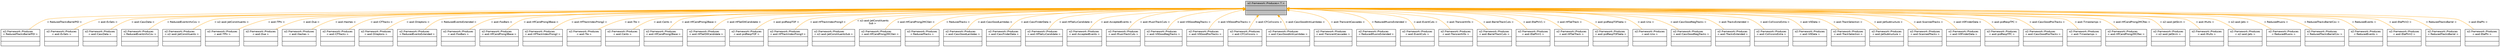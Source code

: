digraph "o2::framework::Produces&lt; T &gt;"
{
 // INTERACTIVE_SVG=YES
  bgcolor="transparent";
  edge [fontname="Helvetica",fontsize="10",labelfontname="Helvetica",labelfontsize="10"];
  node [fontname="Helvetica",fontsize="10",shape=record];
  Node0 [label="{o2::framework::Produces\< T \>\n||}",height=0.2,width=0.4,color="black", fillcolor="grey75", style="filled", fontcolor="black"];
  Node0 -> Node1 [dir="back",color="orange",fontsize="10",style="solid",label=" \< ReducedTracksBarrelPID \>" ,fontname="Helvetica"];
  Node1 [label="{o2::framework::Produces\l\< ReducedTracksBarrelPID \>\n||}",height=0.2,width=0.4,color="black",URL="$d6/d86/structo2_1_1framework_1_1Produces.html"];
  Node0 -> Node2 [dir="back",color="orange",fontsize="10",style="solid",label=" \< aod::EvSels \>" ,fontname="Helvetica"];
  Node2 [label="{o2::framework::Produces\l\< aod::EvSels \>\n||}",height=0.2,width=0.4,color="black",URL="$d6/d86/structo2_1_1framework_1_1Produces.html"];
  Node0 -> Node3 [dir="back",color="orange",fontsize="10",style="solid",label=" \< aod::CascData \>" ,fontname="Helvetica"];
  Node3 [label="{o2::framework::Produces\l\< aod::CascData \>\n||}",height=0.2,width=0.4,color="black",URL="$d6/d86/structo2_1_1framework_1_1Produces.html"];
  Node0 -> Node4 [dir="back",color="orange",fontsize="10",style="solid",label=" \< ReducedEventsVtxCov \>" ,fontname="Helvetica"];
  Node4 [label="{o2::framework::Produces\l\< ReducedEventsVtxCov \>\n||}",height=0.2,width=0.4,color="black",URL="$d6/d86/structo2_1_1framework_1_1Produces.html"];
  Node0 -> Node5 [dir="back",color="orange",fontsize="10",style="solid",label=" \< o2::aod::JetConstituents \>" ,fontname="Helvetica"];
  Node5 [label="{o2::framework::Produces\l\< o2::aod::JetConstituents \>\n||}",height=0.2,width=0.4,color="black",URL="$d6/d86/structo2_1_1framework_1_1Produces.html"];
  Node0 -> Node6 [dir="back",color="orange",fontsize="10",style="solid",label=" \< aod::TPhi \>" ,fontname="Helvetica"];
  Node6 [label="{o2::framework::Produces\l\< aod::TPhi \>\n||}",height=0.2,width=0.4,color="black",URL="$d6/d86/structo2_1_1framework_1_1Produces.html"];
  Node0 -> Node7 [dir="back",color="orange",fontsize="10",style="solid",label=" \< aod::Due \>" ,fontname="Helvetica"];
  Node7 [label="{o2::framework::Produces\l\< aod::Due \>\n||}",height=0.2,width=0.4,color="black",URL="$d6/d86/structo2_1_1framework_1_1Produces.html"];
  Node0 -> Node8 [dir="back",color="orange",fontsize="10",style="solid",label=" \< aod::Hashes \>" ,fontname="Helvetica"];
  Node8 [label="{o2::framework::Produces\l\< aod::Hashes \>\n||}",height=0.2,width=0.4,color="black",URL="$d6/d86/structo2_1_1framework_1_1Produces.html"];
  Node0 -> Node9 [dir="back",color="orange",fontsize="10",style="solid",label=" \< aod::CFTracks \>" ,fontname="Helvetica"];
  Node9 [label="{o2::framework::Produces\l\< aod::CFTracks \>\n||}",height=0.2,width=0.4,color="black",URL="$d6/d86/structo2_1_1framework_1_1Produces.html"];
  Node0 -> Node10 [dir="back",color="orange",fontsize="10",style="solid",label=" \< aod::Dileptons \>" ,fontname="Helvetica"];
  Node10 [label="{o2::framework::Produces\l\< aod::Dileptons \>\n||}",height=0.2,width=0.4,color="black",URL="$d6/d86/structo2_1_1framework_1_1Produces.html"];
  Node0 -> Node11 [dir="back",color="orange",fontsize="10",style="solid",label=" \< ReducedEventsExtended \>" ,fontname="Helvetica"];
  Node11 [label="{o2::framework::Produces\l\< ReducedEventsExtended \>\n||}",height=0.2,width=0.4,color="black",URL="$d6/d86/structo2_1_1framework_1_1Produces.html"];
  Node0 -> Node12 [dir="back",color="orange",fontsize="10",style="solid",label=" \< aod::FooBars \>" ,fontname="Helvetica"];
  Node12 [label="{o2::framework::Produces\l\< aod::FooBars \>\n||}",height=0.2,width=0.4,color="black",URL="$d6/d86/structo2_1_1framework_1_1Produces.html"];
  Node0 -> Node13 [dir="back",color="orange",fontsize="10",style="solid",label=" \< aod::HfCandProng3Base \>" ,fontname="Helvetica"];
  Node13 [label="{o2::framework::Produces\l\< aod::HfCandProng3Base \>\n||}",height=0.2,width=0.4,color="black",URL="$d6/d86/structo2_1_1framework_1_1Produces.html"];
  Node0 -> Node14 [dir="back",color="orange",fontsize="10",style="solid",label=" \< aod::HfTrackIndexProng2 \>" ,fontname="Helvetica"];
  Node14 [label="{o2::framework::Produces\l\< aod::HfTrackIndexProng2 \>\n||}",height=0.2,width=0.4,color="black",URL="$d6/d86/structo2_1_1framework_1_1Produces.html"];
  Node0 -> Node15 [dir="back",color="orange",fontsize="10",style="solid",label=" \< aod::Tre \>" ,fontname="Helvetica"];
  Node15 [label="{o2::framework::Produces\l\< aod::Tre \>\n||}",height=0.2,width=0.4,color="black",URL="$d6/d86/structo2_1_1framework_1_1Produces.html"];
  Node0 -> Node16 [dir="back",color="orange",fontsize="10",style="solid",label=" \< aod::Cents \>" ,fontname="Helvetica"];
  Node16 [label="{o2::framework::Produces\l\< aod::Cents \>\n||}",height=0.2,width=0.4,color="black",URL="$d6/d86/structo2_1_1framework_1_1Produces.html"];
  Node0 -> Node17 [dir="back",color="orange",fontsize="10",style="solid",label=" \< aod::HfCandProng2Base \>" ,fontname="Helvetica"];
  Node17 [label="{o2::framework::Produces\l\< aod::HfCandProng2Base \>\n||}",height=0.2,width=0.4,color="black",URL="$d6/d86/structo2_1_1framework_1_1Produces.html"];
  Node0 -> Node18 [dir="back",color="orange",fontsize="10",style="solid",label=" \< aod::HFSelD0Candidate \>" ,fontname="Helvetica"];
  Node18 [label="{o2::framework::Produces\l\< aod::HFSelD0Candidate \>\n||}",height=0.2,width=0.4,color="black",URL="$d6/d86/structo2_1_1framework_1_1Produces.html"];
  Node0 -> Node19 [dir="back",color="orange",fontsize="10",style="solid",label=" \< aod::pidRespTOF \>" ,fontname="Helvetica"];
  Node19 [label="{o2::framework::Produces\l\< aod::pidRespTOF \>\n||}",height=0.2,width=0.4,color="black",URL="$d6/d86/structo2_1_1framework_1_1Produces.html"];
  Node0 -> Node20 [dir="back",color="orange",fontsize="10",style="solid",label=" \< aod::HfTrackIndexProng3 \>" ,fontname="Helvetica"];
  Node20 [label="{o2::framework::Produces\l\< aod::HfTrackIndexProng3 \>\n||}",height=0.2,width=0.4,color="black",URL="$d6/d86/structo2_1_1framework_1_1Produces.html"];
  Node0 -> Node21 [dir="back",color="orange",fontsize="10",style="solid",label=" \< o2::aod::JetConstituents\lSub \>" ,fontname="Helvetica"];
  Node21 [label="{o2::framework::Produces\l\< o2::aod::JetConstituentsSub \>\n||}",height=0.2,width=0.4,color="black",URL="$d6/d86/structo2_1_1framework_1_1Produces.html"];
  Node0 -> Node22 [dir="back",color="orange",fontsize="10",style="solid",label=" \< aod::HfCandProng2MCGen \>" ,fontname="Helvetica"];
  Node22 [label="{o2::framework::Produces\l\< aod::HfCandProng2MCGen \>\n||}",height=0.2,width=0.4,color="black",URL="$d6/d86/structo2_1_1framework_1_1Produces.html"];
  Node0 -> Node23 [dir="back",color="orange",fontsize="10",style="solid",label=" \< ReducedTracks \>" ,fontname="Helvetica"];
  Node23 [label="{o2::framework::Produces\l\< ReducedTracks \>\n||}",height=0.2,width=0.4,color="black",URL="$d6/d86/structo2_1_1framework_1_1Produces.html"];
  Node0 -> Node24 [dir="back",color="orange",fontsize="10",style="solid",label=" \< aod::CascGoodLambdas \>" ,fontname="Helvetica"];
  Node24 [label="{o2::framework::Produces\l\< aod::CascGoodLambdas \>\n||}",height=0.2,width=0.4,color="black",URL="$d6/d86/structo2_1_1framework_1_1Produces.html"];
  Node0 -> Node25 [dir="back",color="orange",fontsize="10",style="solid",label=" \< aod::CascFinderData \>" ,fontname="Helvetica"];
  Node25 [label="{o2::framework::Produces\l\< aod::CascFinderData \>\n||}",height=0.2,width=0.4,color="black",URL="$d6/d86/structo2_1_1framework_1_1Produces.html"];
  Node0 -> Node26 [dir="back",color="orange",fontsize="10",style="solid",label=" \< aod::HFSelLcCandidate \>" ,fontname="Helvetica"];
  Node26 [label="{o2::framework::Produces\l\< aod::HFSelLcCandidate \>\n||}",height=0.2,width=0.4,color="black",URL="$d6/d86/structo2_1_1framework_1_1Produces.html"];
  Node0 -> Node27 [dir="back",color="orange",fontsize="10",style="solid",label=" \< aod::AcceptedEvents \>" ,fontname="Helvetica"];
  Node27 [label="{o2::framework::Produces\l\< aod::AcceptedEvents \>\n||}",height=0.2,width=0.4,color="black",URL="$d6/d86/structo2_1_1framework_1_1Produces.html"];
  Node0 -> Node28 [dir="back",color="orange",fontsize="10",style="solid",label=" \< aod::MuonTrackCuts \>" ,fontname="Helvetica"];
  Node28 [label="{o2::framework::Produces\l\< aod::MuonTrackCuts \>\n||}",height=0.2,width=0.4,color="black",URL="$d6/d86/structo2_1_1framework_1_1Produces.html"];
  Node0 -> Node29 [dir="back",color="orange",fontsize="10",style="solid",label=" \< aod::V0GoodNegTracks \>" ,fontname="Helvetica"];
  Node29 [label="{o2::framework::Produces\l\< aod::V0GoodNegTracks \>\n||}",height=0.2,width=0.4,color="black",URL="$d6/d86/structo2_1_1framework_1_1Produces.html"];
  Node0 -> Node30 [dir="back",color="orange",fontsize="10",style="solid",label=" \< aod::V0GoodPosTracks \>" ,fontname="Helvetica"];
  Node30 [label="{o2::framework::Produces\l\< aod::V0GoodPosTracks \>\n||}",height=0.2,width=0.4,color="black",URL="$d6/d86/structo2_1_1framework_1_1Produces.html"];
  Node0 -> Node31 [dir="back",color="orange",fontsize="10",style="solid",label=" \< aod::CFCollisions \>" ,fontname="Helvetica"];
  Node31 [label="{o2::framework::Produces\l\< aod::CFCollisions \>\n||}",height=0.2,width=0.4,color="black",URL="$d6/d86/structo2_1_1framework_1_1Produces.html"];
  Node0 -> Node32 [dir="back",color="orange",fontsize="10",style="solid",label=" \< aod::CascGoodAntiLambdas \>" ,fontname="Helvetica"];
  Node32 [label="{o2::framework::Produces\l\< aod::CascGoodAntiLambdas \>\n||}",height=0.2,width=0.4,color="black",URL="$d6/d86/structo2_1_1framework_1_1Produces.html"];
  Node0 -> Node33 [dir="back",color="orange",fontsize="10",style="solid",label=" \< aod::TransientCascades \>" ,fontname="Helvetica"];
  Node33 [label="{o2::framework::Produces\l\< aod::TransientCascades \>\n||}",height=0.2,width=0.4,color="black",URL="$d6/d86/structo2_1_1framework_1_1Produces.html"];
  Node0 -> Node34 [dir="back",color="orange",fontsize="10",style="solid",label=" \< ReducedMuonsExtended \>" ,fontname="Helvetica"];
  Node34 [label="{o2::framework::Produces\l\< ReducedMuonsExtended \>\n||}",height=0.2,width=0.4,color="black",URL="$d6/d86/structo2_1_1framework_1_1Produces.html"];
  Node0 -> Node35 [dir="back",color="orange",fontsize="10",style="solid",label=" \< aod::EventCuts \>" ,fontname="Helvetica"];
  Node35 [label="{o2::framework::Produces\l\< aod::EventCuts \>\n||}",height=0.2,width=0.4,color="black",URL="$d6/d86/structo2_1_1framework_1_1Produces.html"];
  Node0 -> Node36 [dir="back",color="orange",fontsize="10",style="solid",label=" \< aod::TransientV0s \>" ,fontname="Helvetica"];
  Node36 [label="{o2::framework::Produces\l\< aod::TransientV0s \>\n||}",height=0.2,width=0.4,color="black",URL="$d6/d86/structo2_1_1framework_1_1Produces.html"];
  Node0 -> Node37 [dir="back",color="orange",fontsize="10",style="solid",label=" \< aod::BarrelTrackCuts \>" ,fontname="Helvetica"];
  Node37 [label="{o2::framework::Produces\l\< aod::BarrelTrackCuts \>\n||}",height=0.2,width=0.4,color="black",URL="$d6/d86/structo2_1_1framework_1_1Produces.html"];
  Node0 -> Node38 [dir="back",color="orange",fontsize="10",style="solid",label=" \< aod::EtaPhiV1 \>" ,fontname="Helvetica"];
  Node38 [label="{o2::framework::Produces\l\< aod::EtaPhiV1 \>\n||}",height=0.2,width=0.4,color="black",URL="$d6/d86/structo2_1_1framework_1_1Produces.html"];
  Node0 -> Node39 [dir="back",color="orange",fontsize="10",style="solid",label=" \< aod::HFSelTrack \>" ,fontname="Helvetica"];
  Node39 [label="{o2::framework::Produces\l\< aod::HFSelTrack \>\n||}",height=0.2,width=0.4,color="black",URL="$d6/d86/structo2_1_1framework_1_1Produces.html"];
  Node0 -> Node40 [dir="back",color="orange",fontsize="10",style="solid",label=" \< aod::pidRespTOFbeta \>" ,fontname="Helvetica"];
  Node40 [label="{o2::framework::Produces\l\< aod::pidRespTOFbeta \>\n||}",height=0.2,width=0.4,color="black",URL="$d6/d86/structo2_1_1framework_1_1Produces.html"];
  Node0 -> Node41 [dir="back",color="orange",fontsize="10",style="solid",label=" \< aod::Uno \>" ,fontname="Helvetica"];
  Node41 [label="{o2::framework::Produces\l\< aod::Uno \>\n||}",height=0.2,width=0.4,color="black",URL="$d6/d86/structo2_1_1framework_1_1Produces.html"];
  Node0 -> Node42 [dir="back",color="orange",fontsize="10",style="solid",label=" \< aod::CascGoodNegTracks \>" ,fontname="Helvetica"];
  Node42 [label="{o2::framework::Produces\l\< aod::CascGoodNegTracks \>\n||}",height=0.2,width=0.4,color="black",URL="$d6/d86/structo2_1_1framework_1_1Produces.html"];
  Node0 -> Node43 [dir="back",color="orange",fontsize="10",style="solid",label=" \< aod::TracksExtended \>" ,fontname="Helvetica"];
  Node43 [label="{o2::framework::Produces\l\< aod::TracksExtended \>\n||}",height=0.2,width=0.4,color="black",URL="$d6/d86/structo2_1_1framework_1_1Produces.html"];
  Node0 -> Node44 [dir="back",color="orange",fontsize="10",style="solid",label=" \< aod::CollisionsExtra \>" ,fontname="Helvetica"];
  Node44 [label="{o2::framework::Produces\l\< aod::CollisionsExtra \>\n||}",height=0.2,width=0.4,color="black",URL="$d6/d86/structo2_1_1framework_1_1Produces.html"];
  Node0 -> Node45 [dir="back",color="orange",fontsize="10",style="solid",label=" \< aod::V0Data \>" ,fontname="Helvetica"];
  Node45 [label="{o2::framework::Produces\l\< aod::V0Data \>\n||}",height=0.2,width=0.4,color="black",URL="$d6/d86/structo2_1_1framework_1_1Produces.html"];
  Node0 -> Node46 [dir="back",color="orange",fontsize="10",style="solid",label=" \< aod::TrackSelection \>" ,fontname="Helvetica"];
  Node46 [label="{o2::framework::Produces\l\< aod::TrackSelection \>\n||}",height=0.2,width=0.4,color="black",URL="$d6/d86/structo2_1_1framework_1_1Produces.html"];
  Node0 -> Node47 [dir="back",color="orange",fontsize="10",style="solid",label=" \< aod::JetSubtructure \>" ,fontname="Helvetica"];
  Node47 [label="{o2::framework::Produces\l\< aod::JetSubtructure \>\n||}",height=0.2,width=0.4,color="black",URL="$d6/d86/structo2_1_1framework_1_1Produces.html"];
  Node0 -> Node48 [dir="back",color="orange",fontsize="10",style="solid",label=" \< aod::ScannedTracks \>" ,fontname="Helvetica"];
  Node48 [label="{o2::framework::Produces\l\< aod::ScannedTracks \>\n||}",height=0.2,width=0.4,color="black",URL="$d6/d86/structo2_1_1framework_1_1Produces.html"];
  Node0 -> Node49 [dir="back",color="orange",fontsize="10",style="solid",label=" \< aod::V0FinderData \>" ,fontname="Helvetica"];
  Node49 [label="{o2::framework::Produces\l\< aod::V0FinderData \>\n||}",height=0.2,width=0.4,color="black",URL="$d6/d86/structo2_1_1framework_1_1Produces.html"];
  Node0 -> Node50 [dir="back",color="orange",fontsize="10",style="solid",label=" \< aod::pidRespTPC \>" ,fontname="Helvetica"];
  Node50 [label="{o2::framework::Produces\l\< aod::pidRespTPC \>\n||}",height=0.2,width=0.4,color="black",URL="$d6/d86/structo2_1_1framework_1_1Produces.html"];
  Node0 -> Node51 [dir="back",color="orange",fontsize="10",style="solid",label=" \< aod::CascGoodPosTracks \>" ,fontname="Helvetica"];
  Node51 [label="{o2::framework::Produces\l\< aod::CascGoodPosTracks \>\n||}",height=0.2,width=0.4,color="black",URL="$d6/d86/structo2_1_1framework_1_1Produces.html"];
  Node0 -> Node52 [dir="back",color="orange",fontsize="10",style="solid",label=" \< aod::Timestamps \>" ,fontname="Helvetica"];
  Node52 [label="{o2::framework::Produces\l\< aod::Timestamps \>\n||}",height=0.2,width=0.4,color="black",URL="$d6/d86/structo2_1_1framework_1_1Produces.html"];
  Node0 -> Node53 [dir="back",color="orange",fontsize="10",style="solid",label=" \< aod::HfCandProng2MCRec \>" ,fontname="Helvetica"];
  Node53 [label="{o2::framework::Produces\l\< aod::HfCandProng2MCRec \>\n||}",height=0.2,width=0.4,color="black",URL="$d6/d86/structo2_1_1framework_1_1Produces.html"];
  Node0 -> Node54 [dir="back",color="orange",fontsize="10",style="solid",label=" \< o2::aod::JetSkim \>" ,fontname="Helvetica"];
  Node54 [label="{o2::framework::Produces\l\< o2::aod::JetSkim \>\n||}",height=0.2,width=0.4,color="black",URL="$d6/d86/structo2_1_1framework_1_1Produces.html"];
  Node0 -> Node55 [dir="back",color="orange",fontsize="10",style="solid",label=" \< aod::Mults \>" ,fontname="Helvetica"];
  Node55 [label="{o2::framework::Produces\l\< aod::Mults \>\n||}",height=0.2,width=0.4,color="black",URL="$d6/d86/structo2_1_1framework_1_1Produces.html"];
  Node0 -> Node56 [dir="back",color="orange",fontsize="10",style="solid",label=" \< o2::aod::Jets \>" ,fontname="Helvetica"];
  Node56 [label="{o2::framework::Produces\l\< o2::aod::Jets \>\n||}",height=0.2,width=0.4,color="black",URL="$d6/d86/structo2_1_1framework_1_1Produces.html"];
  Node0 -> Node57 [dir="back",color="orange",fontsize="10",style="solid",label=" \< ReducedMuons \>" ,fontname="Helvetica"];
  Node57 [label="{o2::framework::Produces\l\< ReducedMuons \>\n||}",height=0.2,width=0.4,color="black",URL="$d6/d86/structo2_1_1framework_1_1Produces.html"];
  Node0 -> Node58 [dir="back",color="orange",fontsize="10",style="solid",label=" \< ReducedTracksBarrelCov \>" ,fontname="Helvetica"];
  Node58 [label="{o2::framework::Produces\l\< ReducedTracksBarrelCov \>\n||}",height=0.2,width=0.4,color="black",URL="$d6/d86/structo2_1_1framework_1_1Produces.html"];
  Node0 -> Node59 [dir="back",color="orange",fontsize="10",style="solid",label=" \< ReducedEvents \>" ,fontname="Helvetica"];
  Node59 [label="{o2::framework::Produces\l\< ReducedEvents \>\n||}",height=0.2,width=0.4,color="black",URL="$d6/d86/structo2_1_1framework_1_1Produces.html"];
  Node0 -> Node60 [dir="back",color="orange",fontsize="10",style="solid",label=" \< aod::EtaPhiV2 \>" ,fontname="Helvetica"];
  Node60 [label="{o2::framework::Produces\l\< aod::EtaPhiV2 \>\n||}",height=0.2,width=0.4,color="black",URL="$d6/d86/structo2_1_1framework_1_1Produces.html"];
  Node0 -> Node61 [dir="back",color="orange",fontsize="10",style="solid",label=" \< ReducedTracksBarrel \>" ,fontname="Helvetica"];
  Node61 [label="{o2::framework::Produces\l\< ReducedTracksBarrel \>\n||}",height=0.2,width=0.4,color="black",URL="$d6/d86/structo2_1_1framework_1_1Produces.html"];
  Node0 -> Node62 [dir="back",color="orange",fontsize="10",style="solid",label=" \< aod::EtaPhi \>" ,fontname="Helvetica"];
  Node62 [label="{o2::framework::Produces\l\< aod::EtaPhi \>\n||}",height=0.2,width=0.4,color="black",URL="$d6/d86/structo2_1_1framework_1_1Produces.html"];
}

